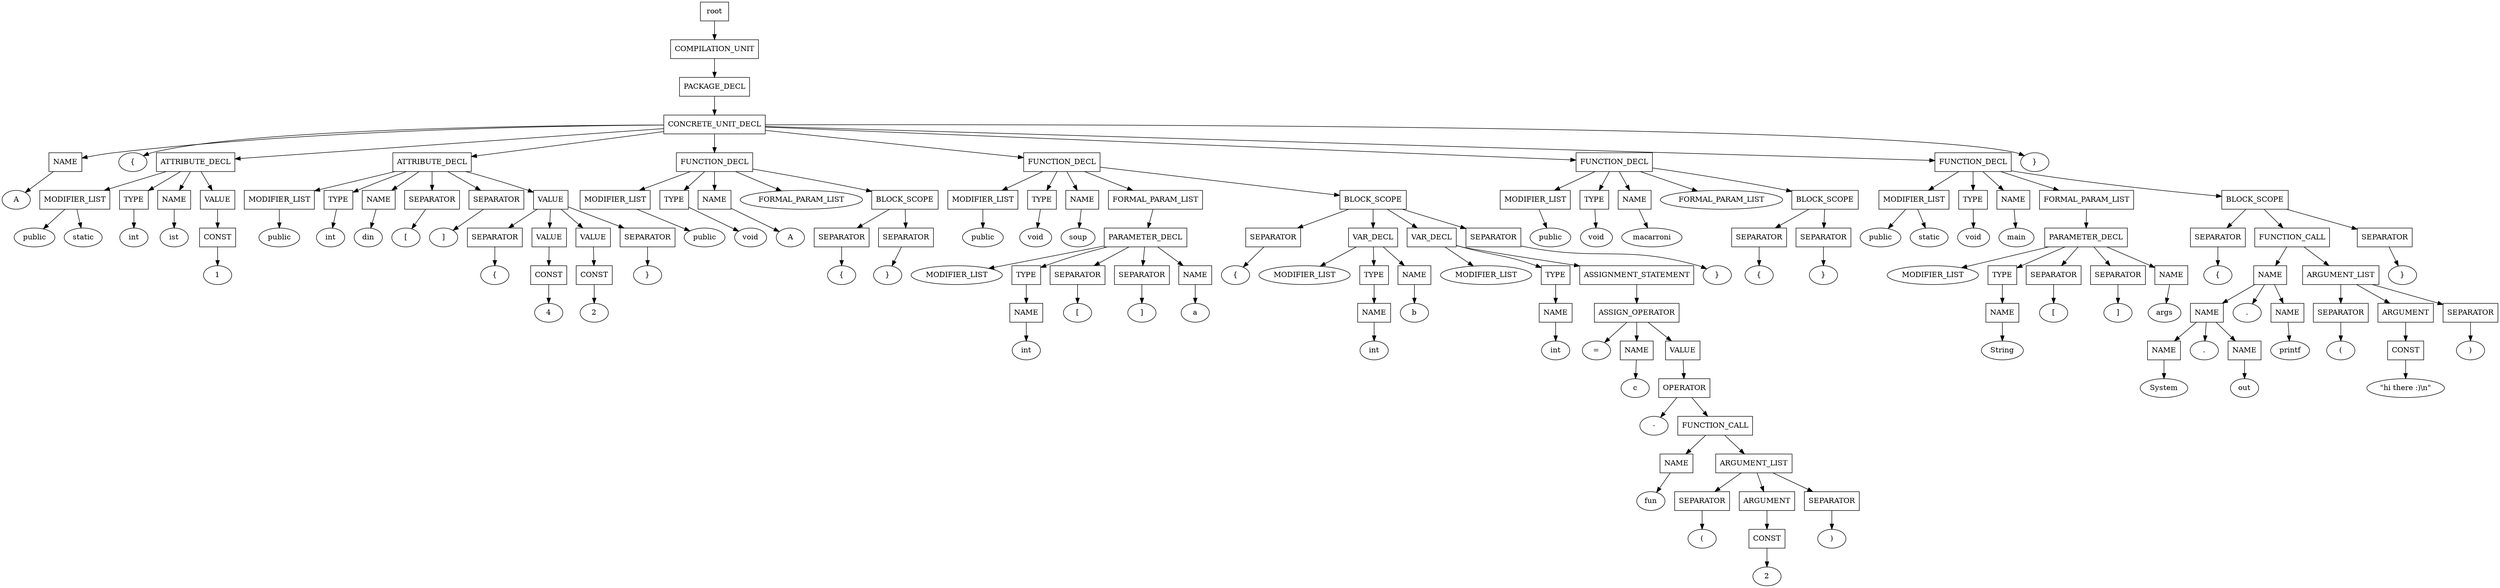digraph G {
	splines="TRUE";
	n_0 [label="root", shape="rectangle"]
	n_0 -> n_1
	n_1 [label="COMPILATION_UNIT", shape="rectangle"]
	n_1 -> n_2
	n_2 [label="PACKAGE_DECL", shape="rectangle"]
	n_2 -> n_3
	n_3 [label="CONCRETE_UNIT_DECL", shape="rectangle"]
	n_3 -> n_4
	n_4 [label="NAME", shape="rectangle"]
	n_4 -> n_13
	n_13 [label="A", shape="ellipse"]
	n_3 -> n_5
	n_5 [label="{", shape="ellipse"]
	n_3 -> n_6
	n_6 [label="ATTRIBUTE_DECL", shape="rectangle"]
	n_6 -> n_14
	n_14 [label="MODIFIER_LIST", shape="rectangle"]
	n_14 -> n_44
	n_44 [label="public", shape="ellipse"]
	n_14 -> n_45
	n_45 [label="static", shape="ellipse"]
	n_6 -> n_15
	n_15 [label="TYPE", shape="rectangle"]
	n_15 -> n_46
	n_46 [label="int", shape="ellipse"]
	n_6 -> n_16
	n_16 [label="NAME", shape="rectangle"]
	n_16 -> n_47
	n_47 [label="ist", shape="ellipse"]
	n_6 -> n_17
	n_17 [label="VALUE", shape="rectangle"]
	n_17 -> n_48
	n_48 [label="CONST", shape="rectangle"]
	n_48 -> n_84
	n_84 [label="1", shape="ellipse"]
	n_3 -> n_7
	n_7 [label="ATTRIBUTE_DECL", shape="rectangle"]
	n_7 -> n_18
	n_18 [label="MODIFIER_LIST", shape="rectangle"]
	n_18 -> n_49
	n_49 [label="public", shape="ellipse"]
	n_7 -> n_19
	n_19 [label="TYPE", shape="rectangle"]
	n_19 -> n_50
	n_50 [label="int", shape="ellipse"]
	n_7 -> n_20
	n_20 [label="NAME", shape="rectangle"]
	n_20 -> n_51
	n_51 [label="din", shape="ellipse"]
	n_7 -> n_21
	n_21 [label="SEPARATOR", shape="rectangle"]
	n_21 -> n_52
	n_52 [label="[", shape="ellipse"]
	n_7 -> n_22
	n_22 [label="SEPARATOR", shape="rectangle"]
	n_22 -> n_53
	n_53 [label="]", shape="ellipse"]
	n_7 -> n_23
	n_23 [label="VALUE", shape="rectangle"]
	n_23 -> n_54
	n_54 [label="SEPARATOR", shape="rectangle"]
	n_54 -> n_85
	n_85 [label="{", shape="ellipse"]
	n_23 -> n_55
	n_55 [label="VALUE", shape="rectangle"]
	n_55 -> n_86
	n_86 [label="CONST", shape="rectangle"]
	n_86 -> n_115
	n_115 [label="4", shape="ellipse"]
	n_23 -> n_56
	n_56 [label="VALUE", shape="rectangle"]
	n_56 -> n_87
	n_87 [label="CONST", shape="rectangle"]
	n_87 -> n_116
	n_116 [label="2", shape="ellipse"]
	n_23 -> n_57
	n_57 [label="SEPARATOR", shape="rectangle"]
	n_57 -> n_88
	n_88 [label="}", shape="ellipse"]
	n_3 -> n_8
	n_8 [label="FUNCTION_DECL", shape="rectangle"]
	n_8 -> n_24
	n_24 [label="MODIFIER_LIST", shape="rectangle"]
	n_24 -> n_58
	n_58 [label="public", shape="ellipse"]
	n_8 -> n_25
	n_25 [label="TYPE", shape="rectangle"]
	n_25 -> n_59
	n_59 [label="void", shape="ellipse"]
	n_8 -> n_26
	n_26 [label="NAME", shape="rectangle"]
	n_26 -> n_60
	n_60 [label="A", shape="ellipse"]
	n_8 -> n_27
	n_27 [label="FORMAL_PARAM_LIST", shape="ellipse"]
	n_8 -> n_28
	n_28 [label="BLOCK_SCOPE", shape="rectangle"]
	n_28 -> n_61
	n_61 [label="SEPARATOR", shape="rectangle"]
	n_61 -> n_89
	n_89 [label="{", shape="ellipse"]
	n_28 -> n_62
	n_62 [label="SEPARATOR", shape="rectangle"]
	n_62 -> n_90
	n_90 [label="}", shape="ellipse"]
	n_3 -> n_9
	n_9 [label="FUNCTION_DECL", shape="rectangle"]
	n_9 -> n_29
	n_29 [label="MODIFIER_LIST", shape="rectangle"]
	n_29 -> n_63
	n_63 [label="public", shape="ellipse"]
	n_9 -> n_30
	n_30 [label="TYPE", shape="rectangle"]
	n_30 -> n_64
	n_64 [label="void", shape="ellipse"]
	n_9 -> n_31
	n_31 [label="NAME", shape="rectangle"]
	n_31 -> n_65
	n_65 [label="soup", shape="ellipse"]
	n_9 -> n_32
	n_32 [label="FORMAL_PARAM_LIST", shape="rectangle"]
	n_32 -> n_66
	n_66 [label="PARAMETER_DECL", shape="rectangle"]
	n_66 -> n_91
	n_91 [label="MODIFIER_LIST", shape="ellipse"]
	n_66 -> n_92
	n_92 [label="TYPE", shape="rectangle"]
	n_92 -> n_117
	n_117 [label="NAME", shape="rectangle"]
	n_117 -> n_135
	n_135 [label="int", shape="ellipse"]
	n_66 -> n_93
	n_93 [label="SEPARATOR", shape="rectangle"]
	n_93 -> n_118
	n_118 [label="[", shape="ellipse"]
	n_66 -> n_94
	n_94 [label="SEPARATOR", shape="rectangle"]
	n_94 -> n_119
	n_119 [label="]", shape="ellipse"]
	n_66 -> n_95
	n_95 [label="NAME", shape="rectangle"]
	n_95 -> n_120
	n_120 [label="a", shape="ellipse"]
	n_9 -> n_33
	n_33 [label="BLOCK_SCOPE", shape="rectangle"]
	n_33 -> n_67
	n_67 [label="SEPARATOR", shape="rectangle"]
	n_67 -> n_96
	n_96 [label="{", shape="ellipse"]
	n_33 -> n_68
	n_68 [label="VAR_DECL", shape="rectangle"]
	n_68 -> n_97
	n_97 [label="MODIFIER_LIST", shape="ellipse"]
	n_68 -> n_98
	n_98 [label="TYPE", shape="rectangle"]
	n_98 -> n_121
	n_121 [label="NAME", shape="rectangle"]
	n_121 -> n_136
	n_136 [label="int", shape="ellipse"]
	n_68 -> n_99
	n_99 [label="NAME", shape="rectangle"]
	n_99 -> n_122
	n_122 [label="b", shape="ellipse"]
	n_33 -> n_69
	n_69 [label="VAR_DECL", shape="rectangle"]
	n_69 -> n_100
	n_100 [label="MODIFIER_LIST", shape="ellipse"]
	n_69 -> n_101
	n_101 [label="TYPE", shape="rectangle"]
	n_101 -> n_123
	n_123 [label="NAME", shape="rectangle"]
	n_123 -> n_137
	n_137 [label="int", shape="ellipse"]
	n_69 -> n_102
	n_102 [label="ASSIGNMENT_STATEMENT", shape="rectangle"]
	n_102 -> n_124
	n_124 [label="ASSIGN_OPERATOR", shape="rectangle"]
	n_124 -> n_138
	n_138 [label="=", shape="ellipse"]
	n_124 -> n_139
	n_139 [label="NAME", shape="rectangle"]
	n_139 -> n_149
	n_149 [label="c", shape="ellipse"]
	n_124 -> n_140
	n_140 [label="VALUE", shape="rectangle"]
	n_140 -> n_150
	n_150 [label="OPERATOR", shape="rectangle"]
	n_150 -> n_154
	n_154 [label="-", shape="ellipse"]
	n_150 -> n_155
	n_155 [label="FUNCTION_CALL", shape="rectangle"]
	n_155 -> n_156
	n_156 [label="NAME", shape="rectangle"]
	n_156 -> n_158
	n_158 [label="fun", shape="ellipse"]
	n_155 -> n_157
	n_157 [label="ARGUMENT_LIST", shape="rectangle"]
	n_157 -> n_159
	n_159 [label="SEPARATOR", shape="rectangle"]
	n_159 -> n_162
	n_162 [label="(", shape="ellipse"]
	n_157 -> n_160
	n_160 [label="ARGUMENT", shape="rectangle"]
	n_160 -> n_163
	n_163 [label="CONST", shape="rectangle"]
	n_163 -> n_165
	n_165 [label="2", shape="ellipse"]
	n_157 -> n_161
	n_161 [label="SEPARATOR", shape="rectangle"]
	n_161 -> n_164
	n_164 [label=")", shape="ellipse"]
	n_33 -> n_70
	n_70 [label="SEPARATOR", shape="rectangle"]
	n_70 -> n_103
	n_103 [label="}", shape="ellipse"]
	n_3 -> n_10
	n_10 [label="FUNCTION_DECL", shape="rectangle"]
	n_10 -> n_34
	n_34 [label="MODIFIER_LIST", shape="rectangle"]
	n_34 -> n_71
	n_71 [label="public", shape="ellipse"]
	n_10 -> n_35
	n_35 [label="TYPE", shape="rectangle"]
	n_35 -> n_72
	n_72 [label="void", shape="ellipse"]
	n_10 -> n_36
	n_36 [label="NAME", shape="rectangle"]
	n_36 -> n_73
	n_73 [label="macarroni", shape="ellipse"]
	n_10 -> n_37
	n_37 [label="FORMAL_PARAM_LIST", shape="ellipse"]
	n_10 -> n_38
	n_38 [label="BLOCK_SCOPE", shape="rectangle"]
	n_38 -> n_74
	n_74 [label="SEPARATOR", shape="rectangle"]
	n_74 -> n_104
	n_104 [label="{", shape="ellipse"]
	n_38 -> n_75
	n_75 [label="SEPARATOR", shape="rectangle"]
	n_75 -> n_105
	n_105 [label="}", shape="ellipse"]
	n_3 -> n_11
	n_11 [label="FUNCTION_DECL", shape="rectangle"]
	n_11 -> n_39
	n_39 [label="MODIFIER_LIST", shape="rectangle"]
	n_39 -> n_76
	n_76 [label="public", shape="ellipse"]
	n_39 -> n_77
	n_77 [label="static", shape="ellipse"]
	n_11 -> n_40
	n_40 [label="TYPE", shape="rectangle"]
	n_40 -> n_78
	n_78 [label="void", shape="ellipse"]
	n_11 -> n_41
	n_41 [label="NAME", shape="rectangle"]
	n_41 -> n_79
	n_79 [label="main", shape="ellipse"]
	n_11 -> n_42
	n_42 [label="FORMAL_PARAM_LIST", shape="rectangle"]
	n_42 -> n_80
	n_80 [label="PARAMETER_DECL", shape="rectangle"]
	n_80 -> n_106
	n_106 [label="MODIFIER_LIST", shape="ellipse"]
	n_80 -> n_107
	n_107 [label="TYPE", shape="rectangle"]
	n_107 -> n_125
	n_125 [label="NAME", shape="rectangle"]
	n_125 -> n_141
	n_141 [label="String", shape="ellipse"]
	n_80 -> n_108
	n_108 [label="SEPARATOR", shape="rectangle"]
	n_108 -> n_126
	n_126 [label="[", shape="ellipse"]
	n_80 -> n_109
	n_109 [label="SEPARATOR", shape="rectangle"]
	n_109 -> n_127
	n_127 [label="]", shape="ellipse"]
	n_80 -> n_110
	n_110 [label="NAME", shape="rectangle"]
	n_110 -> n_128
	n_128 [label="args", shape="ellipse"]
	n_11 -> n_43
	n_43 [label="BLOCK_SCOPE", shape="rectangle"]
	n_43 -> n_81
	n_81 [label="SEPARATOR", shape="rectangle"]
	n_81 -> n_111
	n_111 [label="{", shape="ellipse"]
	n_43 -> n_82
	n_82 [label="FUNCTION_CALL", shape="rectangle"]
	n_82 -> n_112
	n_112 [label="NAME", shape="rectangle"]
	n_112 -> n_129
	n_129 [label="NAME", shape="rectangle"]
	n_129 -> n_142
	n_142 [label="NAME", shape="rectangle"]
	n_142 -> n_151
	n_151 [label="System", shape="ellipse"]
	n_129 -> n_143
	n_143 [label=".", shape="ellipse"]
	n_129 -> n_144
	n_144 [label="NAME", shape="rectangle"]
	n_144 -> n_152
	n_152 [label="out", shape="ellipse"]
	n_112 -> n_130
	n_130 [label=".", shape="ellipse"]
	n_112 -> n_131
	n_131 [label="NAME", shape="rectangle"]
	n_131 -> n_145
	n_145 [label="printf", shape="ellipse"]
	n_82 -> n_113
	n_113 [label="ARGUMENT_LIST", shape="rectangle"]
	n_113 -> n_132
	n_132 [label="SEPARATOR", shape="rectangle"]
	n_132 -> n_146
	n_146 [label="(", shape="ellipse"]
	n_113 -> n_133
	n_133 [label="ARGUMENT", shape="rectangle"]
	n_133 -> n_147
	n_147 [label="CONST", shape="rectangle"]
	n_147 -> n_153
	n_153 [label="\"hi there :)\\n\"", shape="ellipse"]
	n_113 -> n_134
	n_134 [label="SEPARATOR", shape="rectangle"]
	n_134 -> n_148
	n_148 [label=")", shape="ellipse"]
	n_43 -> n_83
	n_83 [label="SEPARATOR", shape="rectangle"]
	n_83 -> n_114
	n_114 [label="}", shape="ellipse"]
	n_3 -> n_12
	n_12 [label="}", shape="ellipse"]
}